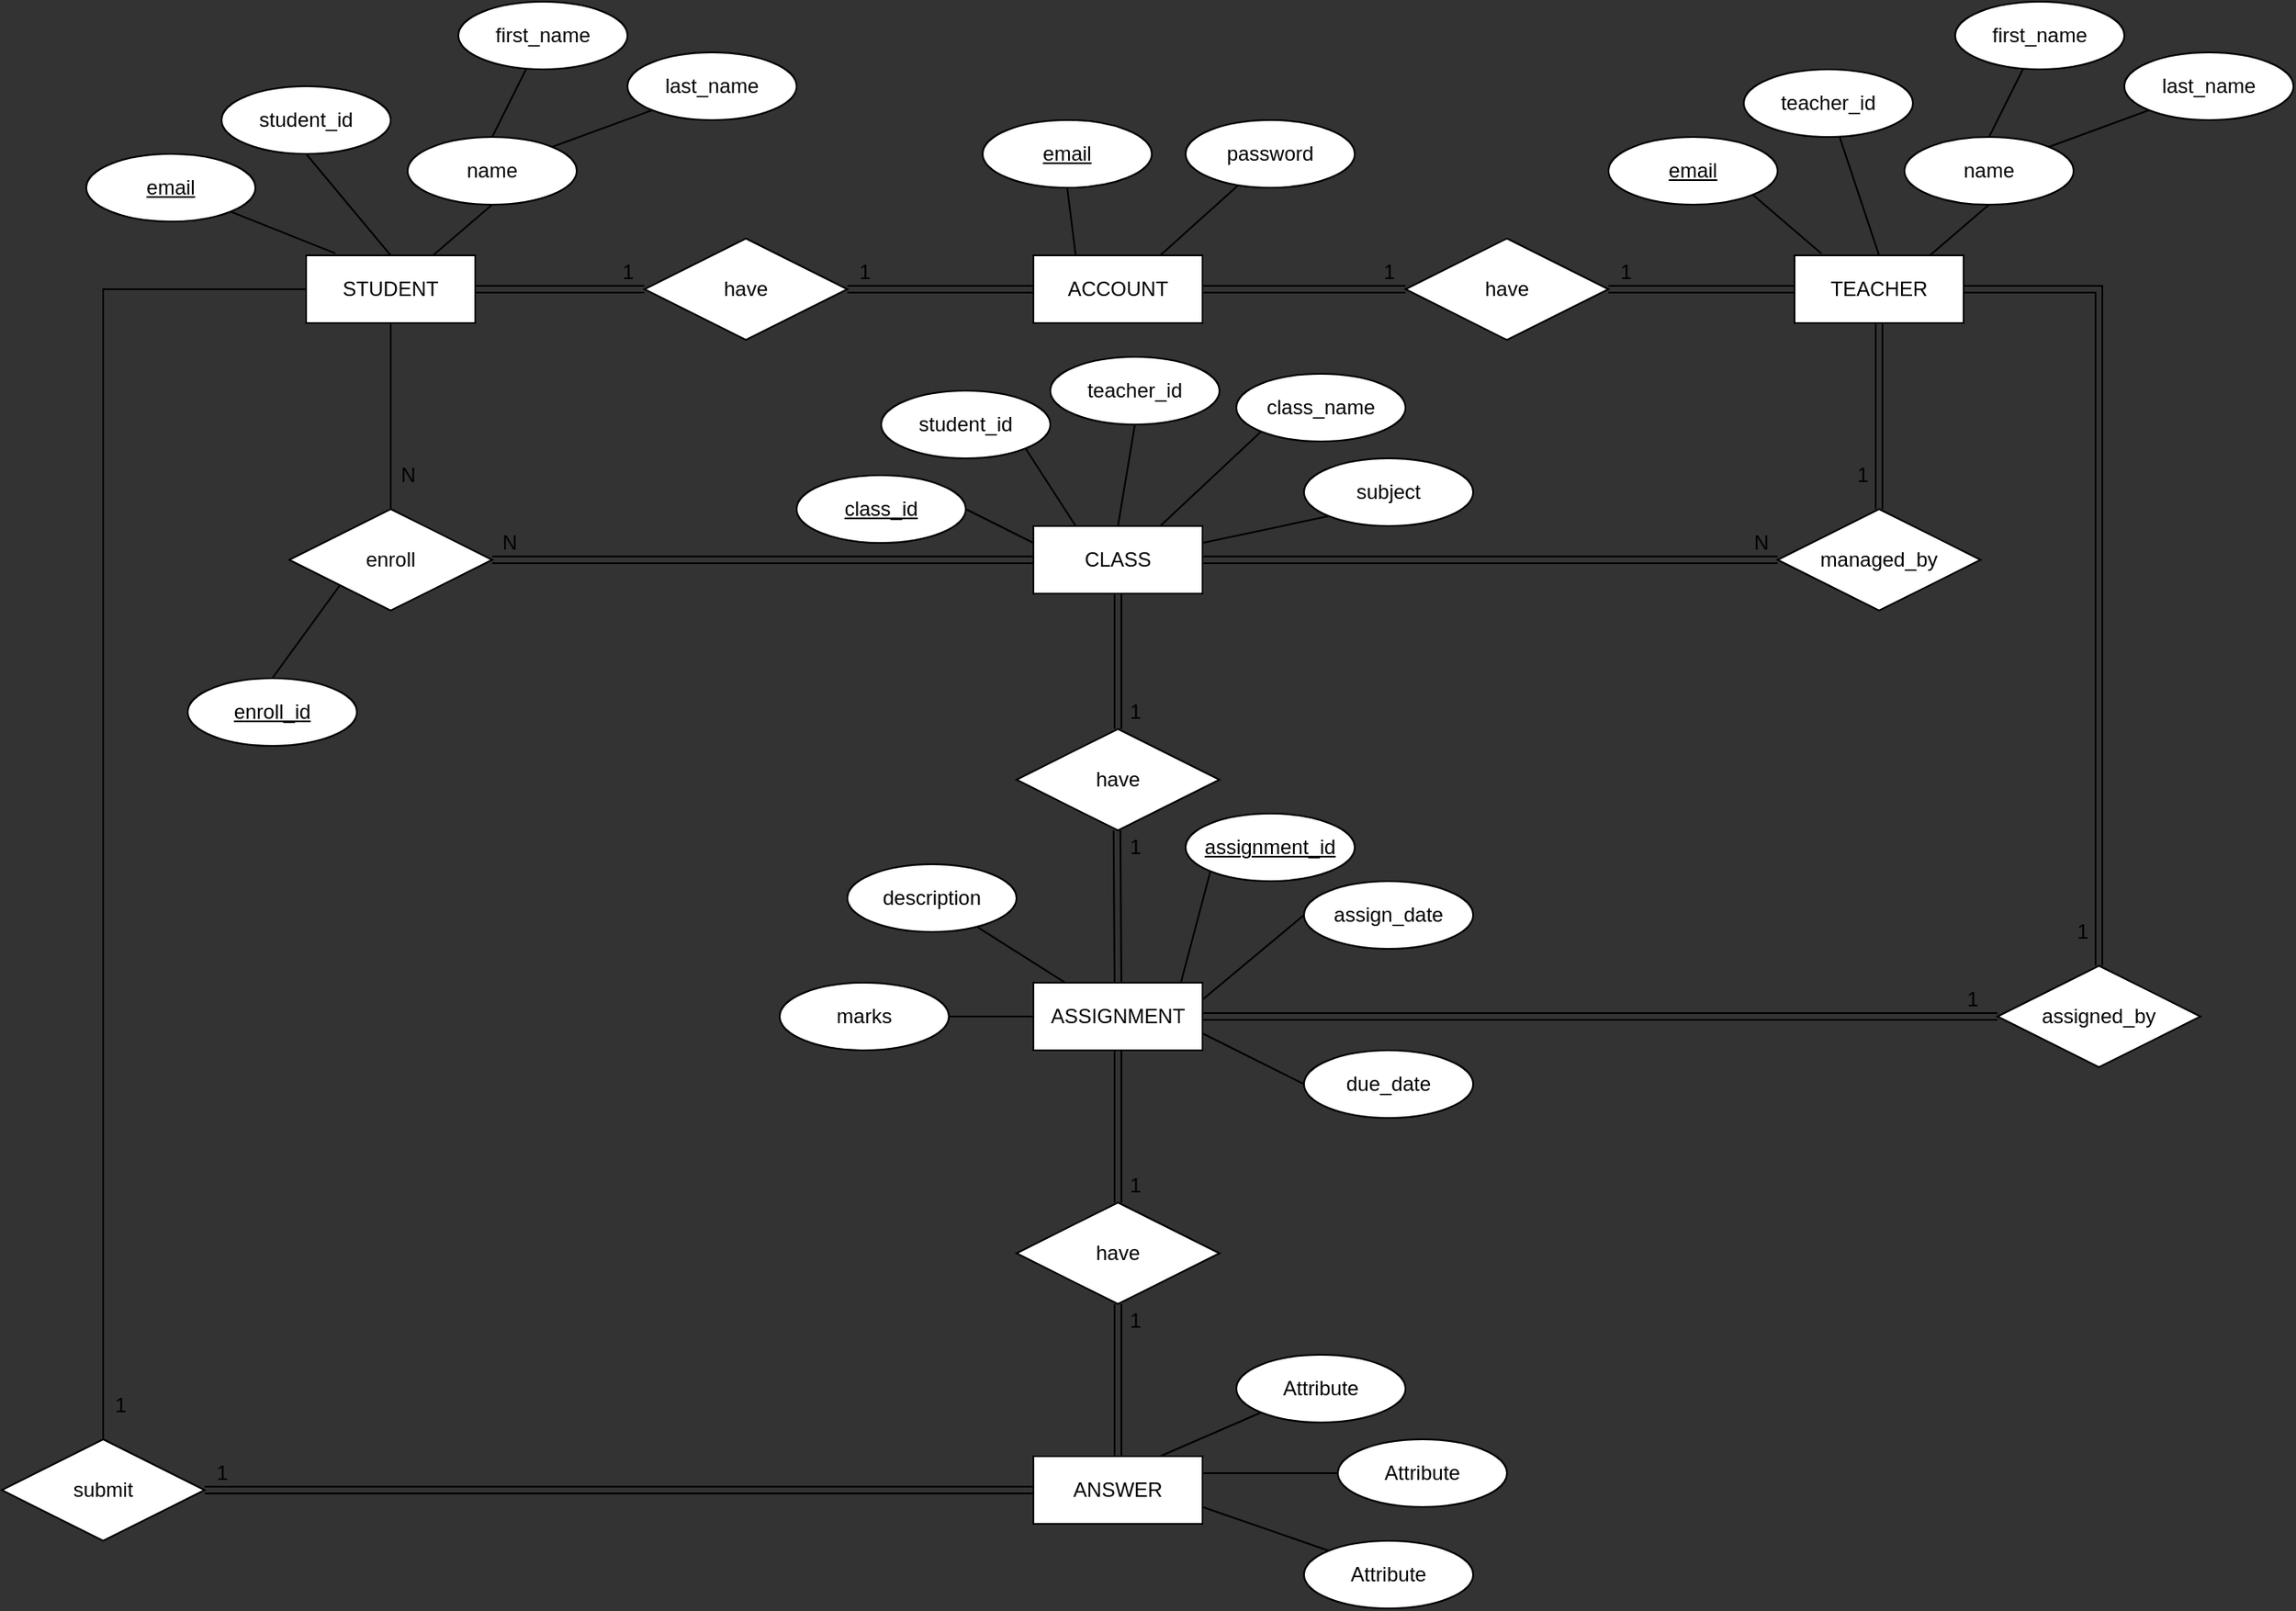 <mxfile version="14.4.8" type="github"><diagram id="HcMnewC-m2Wg9fvqHoWo" name="Page-1"><mxGraphModel dx="1867" dy="749" grid="1" gridSize="10" guides="1" tooltips="1" connect="1" arrows="1" fold="1" page="0" pageScale="1" pageWidth="2000" pageHeight="2000" background="#333333" math="0" shadow="0"><root><mxCell id="0"/><mxCell id="1" parent="0"/><mxCell id="KmebMolQnrzNSKVe_BqA-38" value="CLASS" style="whiteSpace=wrap;html=1;align=center;" parent="1" vertex="1"><mxGeometry x="420" y="320" width="100" height="40" as="geometry"/></mxCell><mxCell id="KmebMolQnrzNSKVe_BqA-39" value="TEACHER" style="whiteSpace=wrap;html=1;align=center;" parent="1" vertex="1"><mxGeometry x="870" y="160" width="100" height="40" as="geometry"/></mxCell><mxCell id="KmebMolQnrzNSKVe_BqA-40" value="STUDENT" style="whiteSpace=wrap;html=1;align=center;" parent="1" vertex="1"><mxGeometry x="-10" y="160" width="100" height="40" as="geometry"/></mxCell><mxCell id="kMjQGuNU_TS5V9ZgBK0x-2" value="ACCOUNT" style="whiteSpace=wrap;html=1;align=center;" parent="1" vertex="1"><mxGeometry x="420" y="160" width="100" height="40" as="geometry"/></mxCell><mxCell id="kMjQGuNU_TS5V9ZgBK0x-3" value="have" style="shape=rhombus;perimeter=rhombusPerimeter;whiteSpace=wrap;html=1;align=center;" parent="1" vertex="1"><mxGeometry x="190" y="150" width="120" height="60" as="geometry"/></mxCell><mxCell id="kMjQGuNU_TS5V9ZgBK0x-4" value="have" style="shape=rhombus;perimeter=rhombusPerimeter;whiteSpace=wrap;html=1;align=center;" parent="1" vertex="1"><mxGeometry x="640" y="150" width="120" height="60" as="geometry"/></mxCell><mxCell id="QLgglwV12iiaD7AexI7P-4" value="" style="endArrow=none;html=1;rounded=0;shape=link;" parent="1" edge="1"><mxGeometry relative="1" as="geometry"><mxPoint x="90" y="180" as="sourcePoint"/><mxPoint x="190" y="180" as="targetPoint"/></mxGeometry></mxCell><mxCell id="QLgglwV12iiaD7AexI7P-5" value="" style="endArrow=none;html=1;rounded=0;shape=link;" parent="1" edge="1"><mxGeometry relative="1" as="geometry"><mxPoint x="310" y="180" as="sourcePoint"/><mxPoint x="420" y="180" as="targetPoint"/></mxGeometry></mxCell><mxCell id="QLgglwV12iiaD7AexI7P-6" value="" style="endArrow=none;html=1;rounded=0;entryX=0;entryY=0.5;entryDx=0;entryDy=0;shape=link;" parent="1" target="kMjQGuNU_TS5V9ZgBK0x-4" edge="1"><mxGeometry relative="1" as="geometry"><mxPoint x="520" y="180" as="sourcePoint"/><mxPoint x="680" y="180" as="targetPoint"/></mxGeometry></mxCell><mxCell id="QLgglwV12iiaD7AexI7P-7" value="" style="endArrow=none;html=1;rounded=0;entryX=0;entryY=0.5;entryDx=0;entryDy=0;shape=link;" parent="1" target="KmebMolQnrzNSKVe_BqA-39" edge="1"><mxGeometry relative="1" as="geometry"><mxPoint x="760" y="180" as="sourcePoint"/><mxPoint x="880" y="179.5" as="targetPoint"/></mxGeometry></mxCell><mxCell id="QLgglwV12iiaD7AexI7P-8" value="enroll" style="shape=rhombus;perimeter=rhombusPerimeter;whiteSpace=wrap;html=1;align=center;" parent="1" vertex="1"><mxGeometry x="-20" y="310" width="120" height="60" as="geometry"/></mxCell><mxCell id="QLgglwV12iiaD7AexI7P-9" value="managed_by" style="shape=rhombus;perimeter=rhombusPerimeter;whiteSpace=wrap;html=1;align=center;" parent="1" vertex="1"><mxGeometry x="860" y="310" width="120" height="60" as="geometry"/></mxCell><mxCell id="QLgglwV12iiaD7AexI7P-10" value="" style="endArrow=none;html=1;rounded=0;entryX=0;entryY=0.5;entryDx=0;entryDy=0;shape=link;" parent="1" target="KmebMolQnrzNSKVe_BqA-38" edge="1"><mxGeometry relative="1" as="geometry"><mxPoint x="100" y="340" as="sourcePoint"/><mxPoint x="260" y="340" as="targetPoint"/></mxGeometry></mxCell><mxCell id="QLgglwV12iiaD7AexI7P-11" value="" style="endArrow=none;html=1;rounded=0;entryX=0.5;entryY=0;entryDx=0;entryDy=0;" parent="1" source="KmebMolQnrzNSKVe_BqA-40" target="QLgglwV12iiaD7AexI7P-8" edge="1"><mxGeometry relative="1" as="geometry"><mxPoint x="40" y="200" as="sourcePoint"/><mxPoint x="40" y="360" as="targetPoint"/></mxGeometry></mxCell><mxCell id="QLgglwV12iiaD7AexI7P-12" value="" style="endArrow=none;html=1;rounded=0;entryX=0;entryY=0.5;entryDx=0;entryDy=0;exitX=1;exitY=0.5;exitDx=0;exitDy=0;shape=link;" parent="1" source="KmebMolQnrzNSKVe_BqA-38" target="QLgglwV12iiaD7AexI7P-9" edge="1"><mxGeometry relative="1" as="geometry"><mxPoint x="520" y="340" as="sourcePoint"/><mxPoint x="680" y="340" as="targetPoint"/></mxGeometry></mxCell><mxCell id="QLgglwV12iiaD7AexI7P-13" value="" style="endArrow=none;html=1;rounded=0;entryX=0.5;entryY=0;entryDx=0;entryDy=0;shape=link;" parent="1" source="KmebMolQnrzNSKVe_BqA-39" target="QLgglwV12iiaD7AexI7P-9" edge="1"><mxGeometry relative="1" as="geometry"><mxPoint x="920" y="200" as="sourcePoint"/><mxPoint x="920" y="360" as="targetPoint"/></mxGeometry></mxCell><mxCell id="QLgglwV12iiaD7AexI7P-14" value="have" style="shape=rhombus;perimeter=rhombusPerimeter;whiteSpace=wrap;html=1;align=center;" parent="1" vertex="1"><mxGeometry x="410" y="440" width="120" height="60" as="geometry"/></mxCell><mxCell id="QLgglwV12iiaD7AexI7P-16" value="" style="endArrow=none;html=1;rounded=0;exitX=0.5;exitY=1;exitDx=0;exitDy=0;entryX=0.5;entryY=0;entryDx=0;entryDy=0;shape=link;" parent="1" source="KmebMolQnrzNSKVe_BqA-38" target="QLgglwV12iiaD7AexI7P-14" edge="1"><mxGeometry relative="1" as="geometry"><mxPoint x="490" y="390" as="sourcePoint"/><mxPoint x="650" y="390" as="targetPoint"/></mxGeometry></mxCell><mxCell id="QLgglwV12iiaD7AexI7P-17" value="have" style="shape=rhombus;perimeter=rhombusPerimeter;whiteSpace=wrap;html=1;align=center;" parent="1" vertex="1"><mxGeometry x="410" y="720" width="120" height="60" as="geometry"/></mxCell><mxCell id="QLgglwV12iiaD7AexI7P-18" value="ASSIGNMENT" style="whiteSpace=wrap;html=1;align=center;" parent="1" vertex="1"><mxGeometry x="420" y="590" width="100" height="40" as="geometry"/></mxCell><mxCell id="QLgglwV12iiaD7AexI7P-19" value="" style="endArrow=none;html=1;rounded=0;exitX=0.5;exitY=1;exitDx=0;exitDy=0;entryX=0.5;entryY=0;entryDx=0;entryDy=0;shape=link;" parent="1" target="QLgglwV12iiaD7AexI7P-18" edge="1"><mxGeometry relative="1" as="geometry"><mxPoint x="469.41" y="500" as="sourcePoint"/><mxPoint x="469.41" y="580" as="targetPoint"/></mxGeometry></mxCell><mxCell id="QLgglwV12iiaD7AexI7P-20" value="ANSWER" style="whiteSpace=wrap;html=1;align=center;" parent="1" vertex="1"><mxGeometry x="420" y="870" width="100" height="40" as="geometry"/></mxCell><mxCell id="QLgglwV12iiaD7AexI7P-21" value="" style="endArrow=none;html=1;rounded=0;exitX=0.5;exitY=1;exitDx=0;exitDy=0;entryX=0.5;entryY=0;entryDx=0;entryDy=0;shape=link;" parent="1" source="QLgglwV12iiaD7AexI7P-18" target="QLgglwV12iiaD7AexI7P-17" edge="1"><mxGeometry relative="1" as="geometry"><mxPoint x="460" y="660" as="sourcePoint"/><mxPoint x="620" y="660" as="targetPoint"/></mxGeometry></mxCell><mxCell id="QLgglwV12iiaD7AexI7P-23" value="" style="endArrow=none;html=1;rounded=0;exitX=0.5;exitY=1;exitDx=0;exitDy=0;entryX=0.5;entryY=0;entryDx=0;entryDy=0;shape=link;" parent="1" source="QLgglwV12iiaD7AexI7P-17" target="QLgglwV12iiaD7AexI7P-20" edge="1"><mxGeometry relative="1" as="geometry"><mxPoint x="540" y="810" as="sourcePoint"/><mxPoint x="700" y="810" as="targetPoint"/></mxGeometry></mxCell><mxCell id="QLgglwV12iiaD7AexI7P-24" value="assigned_by" style="shape=rhombus;perimeter=rhombusPerimeter;whiteSpace=wrap;html=1;align=center;" parent="1" vertex="1"><mxGeometry x="990" y="580" width="120" height="60" as="geometry"/></mxCell><mxCell id="QLgglwV12iiaD7AexI7P-25" value="submit" style="shape=rhombus;perimeter=rhombusPerimeter;whiteSpace=wrap;html=1;align=center;" parent="1" vertex="1"><mxGeometry x="-190" y="860" width="120" height="60" as="geometry"/></mxCell><mxCell id="QLgglwV12iiaD7AexI7P-26" value="" style="endArrow=none;html=1;rounded=0;exitX=1;exitY=0.5;exitDx=0;exitDy=0;entryX=0;entryY=0.5;entryDx=0;entryDy=0;shape=link;" parent="1" source="QLgglwV12iiaD7AexI7P-25" target="QLgglwV12iiaD7AexI7P-20" edge="1"><mxGeometry relative="1" as="geometry"><mxPoint x="10" y="880" as="sourcePoint"/><mxPoint x="170" y="880" as="targetPoint"/></mxGeometry></mxCell><mxCell id="QLgglwV12iiaD7AexI7P-27" value="" style="endArrow=none;html=1;rounded=0;exitX=0.5;exitY=0;exitDx=0;exitDy=0;entryX=0;entryY=0.5;entryDx=0;entryDy=0;" parent="1" source="QLgglwV12iiaD7AexI7P-25" target="KmebMolQnrzNSKVe_BqA-40" edge="1"><mxGeometry relative="1" as="geometry"><mxPoint x="-150" y="720" as="sourcePoint"/><mxPoint x="10" y="720" as="targetPoint"/><Array as="points"><mxPoint x="-130" y="180"/></Array></mxGeometry></mxCell><mxCell id="QLgglwV12iiaD7AexI7P-28" value="" style="endArrow=none;html=1;rounded=0;exitX=0.5;exitY=0;exitDx=0;exitDy=0;entryX=1;entryY=0.5;entryDx=0;entryDy=0;shape=link;" parent="1" source="QLgglwV12iiaD7AexI7P-24" target="KmebMolQnrzNSKVe_BqA-39" edge="1"><mxGeometry relative="1" as="geometry"><mxPoint x="1070" y="690" as="sourcePoint"/><mxPoint x="1230" y="690" as="targetPoint"/><Array as="points"><mxPoint x="1050" y="180"/></Array></mxGeometry></mxCell><mxCell id="QLgglwV12iiaD7AexI7P-29" value="" style="endArrow=none;html=1;rounded=0;exitX=1;exitY=0.5;exitDx=0;exitDy=0;entryX=0;entryY=0.5;entryDx=0;entryDy=0;shape=link;" parent="1" source="QLgglwV12iiaD7AexI7P-18" target="QLgglwV12iiaD7AexI7P-24" edge="1"><mxGeometry relative="1" as="geometry"><mxPoint x="610" y="890" as="sourcePoint"/><mxPoint x="770" y="890" as="targetPoint"/></mxGeometry></mxCell><mxCell id="QLgglwV12iiaD7AexI7P-31" value="email" style="ellipse;whiteSpace=wrap;html=1;align=center;fontStyle=4;" parent="1" vertex="1"><mxGeometry x="390" y="80" width="100" height="40" as="geometry"/></mxCell><mxCell id="QLgglwV12iiaD7AexI7P-32" value="password" style="ellipse;whiteSpace=wrap;html=1;align=center;" parent="1" vertex="1"><mxGeometry x="510" y="80" width="100" height="40" as="geometry"/></mxCell><mxCell id="QLgglwV12iiaD7AexI7P-33" value="" style="endArrow=none;html=1;rounded=0;entryX=0.5;entryY=1;entryDx=0;entryDy=0;exitX=0.25;exitY=0;exitDx=0;exitDy=0;" parent="1" source="kMjQGuNU_TS5V9ZgBK0x-2" target="QLgglwV12iiaD7AexI7P-31" edge="1"><mxGeometry relative="1" as="geometry"><mxPoint x="330" y="150" as="sourcePoint"/><mxPoint x="490" y="150" as="targetPoint"/></mxGeometry></mxCell><mxCell id="QLgglwV12iiaD7AexI7P-34" value="" style="endArrow=none;html=1;rounded=0;entryX=0.307;entryY=0.971;entryDx=0;entryDy=0;exitX=0.75;exitY=0;exitDx=0;exitDy=0;entryPerimeter=0;" parent="1" source="kMjQGuNU_TS5V9ZgBK0x-2" target="QLgglwV12iiaD7AexI7P-32" edge="1"><mxGeometry relative="1" as="geometry"><mxPoint x="535" y="170" as="sourcePoint"/><mxPoint x="530" y="130" as="targetPoint"/></mxGeometry></mxCell><mxCell id="QLgglwV12iiaD7AexI7P-35" value="email" style="ellipse;whiteSpace=wrap;html=1;align=center;fontStyle=4;" parent="1" vertex="1"><mxGeometry x="-140" y="100" width="100" height="40" as="geometry"/></mxCell><mxCell id="QLgglwV12iiaD7AexI7P-36" value="student_id" style="ellipse;whiteSpace=wrap;html=1;align=center;" parent="1" vertex="1"><mxGeometry x="-60" y="60" width="100" height="40" as="geometry"/></mxCell><mxCell id="QLgglwV12iiaD7AexI7P-37" value="name" style="ellipse;whiteSpace=wrap;html=1;align=center;" parent="1" vertex="1"><mxGeometry x="50" y="90" width="100" height="40" as="geometry"/></mxCell><mxCell id="QLgglwV12iiaD7AexI7P-38" value="" style="endArrow=none;html=1;rounded=0;exitX=1;exitY=1;exitDx=0;exitDy=0;entryX=0.173;entryY=-0.029;entryDx=0;entryDy=0;entryPerimeter=0;" parent="1" source="QLgglwV12iiaD7AexI7P-35" target="KmebMolQnrzNSKVe_BqA-40" edge="1"><mxGeometry relative="1" as="geometry"><mxPoint x="-30" y="140" as="sourcePoint"/><mxPoint x="130" y="140" as="targetPoint"/></mxGeometry></mxCell><mxCell id="QLgglwV12iiaD7AexI7P-39" value="" style="endArrow=none;html=1;rounded=0;exitX=0.5;exitY=1;exitDx=0;exitDy=0;entryX=0.5;entryY=0;entryDx=0;entryDy=0;" parent="1" source="QLgglwV12iiaD7AexI7P-36" target="KmebMolQnrzNSKVe_BqA-40" edge="1"><mxGeometry relative="1" as="geometry"><mxPoint x="10" y="130" as="sourcePoint"/><mxPoint x="170" y="130" as="targetPoint"/></mxGeometry></mxCell><mxCell id="QLgglwV12iiaD7AexI7P-40" value="" style="endArrow=none;html=1;rounded=0;exitX=0.5;exitY=1;exitDx=0;exitDy=0;entryX=0.75;entryY=0;entryDx=0;entryDy=0;" parent="1" source="QLgglwV12iiaD7AexI7P-37" target="KmebMolQnrzNSKVe_BqA-40" edge="1"><mxGeometry relative="1" as="geometry"><mxPoint x="110" y="140" as="sourcePoint"/><mxPoint x="270" y="140" as="targetPoint"/></mxGeometry></mxCell><mxCell id="QLgglwV12iiaD7AexI7P-41" value="first_name" style="ellipse;whiteSpace=wrap;html=1;align=center;" parent="1" vertex="1"><mxGeometry x="80" y="10" width="100" height="40" as="geometry"/></mxCell><mxCell id="QLgglwV12iiaD7AexI7P-42" value="last_name" style="ellipse;whiteSpace=wrap;html=1;align=center;" parent="1" vertex="1"><mxGeometry x="180" y="40" width="100" height="40" as="geometry"/></mxCell><mxCell id="QLgglwV12iiaD7AexI7P-44" value="" style="endArrow=none;html=1;rounded=0;entryX=0.5;entryY=0;entryDx=0;entryDy=0;" parent="1" source="QLgglwV12iiaD7AexI7P-41" target="QLgglwV12iiaD7AexI7P-37" edge="1"><mxGeometry relative="1" as="geometry"><mxPoint x="150" y="110" as="sourcePoint"/><mxPoint x="310" y="110" as="targetPoint"/></mxGeometry></mxCell><mxCell id="QLgglwV12iiaD7AexI7P-45" value="" style="endArrow=none;html=1;rounded=0;exitX=0;exitY=1;exitDx=0;exitDy=0;entryX=1;entryY=0;entryDx=0;entryDy=0;" parent="1" source="QLgglwV12iiaD7AexI7P-42" target="QLgglwV12iiaD7AexI7P-37" edge="1"><mxGeometry relative="1" as="geometry"><mxPoint x="180" y="110" as="sourcePoint"/><mxPoint x="340" y="110" as="targetPoint"/></mxGeometry></mxCell><mxCell id="QLgglwV12iiaD7AexI7P-46" value="name" style="ellipse;whiteSpace=wrap;html=1;align=center;" parent="1" vertex="1"><mxGeometry x="935" y="90" width="100" height="40" as="geometry"/></mxCell><mxCell id="QLgglwV12iiaD7AexI7P-47" value="" style="endArrow=none;html=1;rounded=0;exitX=0.5;exitY=1;exitDx=0;exitDy=0;entryX=0.75;entryY=0;entryDx=0;entryDy=0;" parent="1" source="QLgglwV12iiaD7AexI7P-46" edge="1"><mxGeometry relative="1" as="geometry"><mxPoint x="995" y="140" as="sourcePoint"/><mxPoint x="950" y="160" as="targetPoint"/></mxGeometry></mxCell><mxCell id="QLgglwV12iiaD7AexI7P-48" value="first_name" style="ellipse;whiteSpace=wrap;html=1;align=center;" parent="1" vertex="1"><mxGeometry x="965" y="10" width="100" height="40" as="geometry"/></mxCell><mxCell id="QLgglwV12iiaD7AexI7P-49" value="last_name" style="ellipse;whiteSpace=wrap;html=1;align=center;" parent="1" vertex="1"><mxGeometry x="1065" y="40" width="100" height="40" as="geometry"/></mxCell><mxCell id="QLgglwV12iiaD7AexI7P-50" value="" style="endArrow=none;html=1;rounded=0;entryX=0.5;entryY=0;entryDx=0;entryDy=0;" parent="1" source="QLgglwV12iiaD7AexI7P-48" target="QLgglwV12iiaD7AexI7P-46" edge="1"><mxGeometry relative="1" as="geometry"><mxPoint x="1035" y="110" as="sourcePoint"/><mxPoint x="1195" y="110" as="targetPoint"/></mxGeometry></mxCell><mxCell id="QLgglwV12iiaD7AexI7P-51" value="" style="endArrow=none;html=1;rounded=0;exitX=0;exitY=1;exitDx=0;exitDy=0;entryX=1;entryY=0;entryDx=0;entryDy=0;" parent="1" source="QLgglwV12iiaD7AexI7P-49" target="QLgglwV12iiaD7AexI7P-46" edge="1"><mxGeometry relative="1" as="geometry"><mxPoint x="1065" y="110" as="sourcePoint"/><mxPoint x="1225" y="110" as="targetPoint"/></mxGeometry></mxCell><mxCell id="QLgglwV12iiaD7AexI7P-52" value="teacher_id" style="ellipse;whiteSpace=wrap;html=1;align=center;" parent="1" vertex="1"><mxGeometry x="840" y="50" width="100" height="40" as="geometry"/></mxCell><mxCell id="QLgglwV12iiaD7AexI7P-53" value="" style="endArrow=none;html=1;rounded=0;exitX=0.5;exitY=0;exitDx=0;exitDy=0;" parent="1" source="KmebMolQnrzNSKVe_BqA-39" target="QLgglwV12iiaD7AexI7P-52" edge="1"><mxGeometry relative="1" as="geometry"><mxPoint x="750" y="140" as="sourcePoint"/><mxPoint x="910" y="140" as="targetPoint"/></mxGeometry></mxCell><mxCell id="QLgglwV12iiaD7AexI7P-54" value="email" style="ellipse;whiteSpace=wrap;html=1;align=center;fontStyle=4;" parent="1" vertex="1"><mxGeometry x="760" y="90" width="100" height="40" as="geometry"/></mxCell><mxCell id="QLgglwV12iiaD7AexI7P-55" value="" style="endArrow=none;html=1;rounded=0;exitX=1;exitY=1;exitDx=0;exitDy=0;" parent="1" source="QLgglwV12iiaD7AexI7P-54" edge="1"><mxGeometry relative="1" as="geometry"><mxPoint x="710" y="140" as="sourcePoint"/><mxPoint x="886" y="159" as="targetPoint"/></mxGeometry></mxCell><mxCell id="QLgglwV12iiaD7AexI7P-57" value="assignment_id" style="ellipse;whiteSpace=wrap;html=1;align=center;fontStyle=4;" parent="1" vertex="1"><mxGeometry x="510" y="490" width="100" height="40" as="geometry"/></mxCell><mxCell id="QLgglwV12iiaD7AexI7P-58" value="assign_date" style="ellipse;whiteSpace=wrap;html=1;align=center;" parent="1" vertex="1"><mxGeometry x="580" y="530" width="100" height="40" as="geometry"/></mxCell><mxCell id="QLgglwV12iiaD7AexI7P-59" value="due_date" style="ellipse;whiteSpace=wrap;html=1;align=center;" parent="1" vertex="1"><mxGeometry x="580" y="630" width="100" height="40" as="geometry"/></mxCell><mxCell id="QLgglwV12iiaD7AexI7P-60" value="description" style="ellipse;whiteSpace=wrap;html=1;align=center;" parent="1" vertex="1"><mxGeometry x="310" y="520" width="100" height="40" as="geometry"/></mxCell><mxCell id="QLgglwV12iiaD7AexI7P-61" value="marks" style="ellipse;whiteSpace=wrap;html=1;align=center;" parent="1" vertex="1"><mxGeometry x="270" y="590" width="100" height="40" as="geometry"/></mxCell><mxCell id="QLgglwV12iiaD7AexI7P-67" value="" style="endArrow=none;html=1;rounded=0;entryX=0;entryY=0.5;entryDx=0;entryDy=0;exitX=1;exitY=0.75;exitDx=0;exitDy=0;" parent="1" source="QLgglwV12iiaD7AexI7P-18" target="QLgglwV12iiaD7AexI7P-59" edge="1"><mxGeometry relative="1" as="geometry"><mxPoint x="220" y="480" as="sourcePoint"/><mxPoint x="380" y="480" as="targetPoint"/></mxGeometry></mxCell><mxCell id="QLgglwV12iiaD7AexI7P-68" value="" style="endArrow=none;html=1;rounded=0;entryX=0;entryY=0.5;entryDx=0;entryDy=0;exitX=1;exitY=0.25;exitDx=0;exitDy=0;" parent="1" source="QLgglwV12iiaD7AexI7P-18" target="QLgglwV12iiaD7AexI7P-58" edge="1"><mxGeometry relative="1" as="geometry"><mxPoint x="240" y="500" as="sourcePoint"/><mxPoint x="400" y="500" as="targetPoint"/></mxGeometry></mxCell><mxCell id="QLgglwV12iiaD7AexI7P-69" value="" style="endArrow=none;html=1;rounded=0;entryX=0;entryY=1;entryDx=0;entryDy=0;exitX=0.872;exitY=0.001;exitDx=0;exitDy=0;exitPerimeter=0;" parent="1" source="QLgglwV12iiaD7AexI7P-18" target="QLgglwV12iiaD7AexI7P-57" edge="1"><mxGeometry relative="1" as="geometry"><mxPoint x="230" y="490" as="sourcePoint"/><mxPoint x="390" y="490" as="targetPoint"/></mxGeometry></mxCell><mxCell id="QLgglwV12iiaD7AexI7P-70" value="" style="endArrow=none;html=1;rounded=0;entryX=0;entryY=0.5;entryDx=0;entryDy=0;exitX=1;exitY=0.5;exitDx=0;exitDy=0;" parent="1" source="QLgglwV12iiaD7AexI7P-61" target="QLgglwV12iiaD7AexI7P-18" edge="1"><mxGeometry relative="1" as="geometry"><mxPoint x="240" y="500" as="sourcePoint"/><mxPoint x="400" y="500" as="targetPoint"/></mxGeometry></mxCell><mxCell id="QLgglwV12iiaD7AexI7P-71" value="" style="endArrow=none;html=1;rounded=0;entryX=0.189;entryY=0.001;entryDx=0;entryDy=0;entryPerimeter=0;" parent="1" source="QLgglwV12iiaD7AexI7P-60" target="QLgglwV12iiaD7AexI7P-18" edge="1"><mxGeometry relative="1" as="geometry"><mxPoint x="250" y="510" as="sourcePoint"/><mxPoint x="410" y="510" as="targetPoint"/></mxGeometry></mxCell><mxCell id="QLgglwV12iiaD7AexI7P-73" value="Attribute" style="ellipse;whiteSpace=wrap;html=1;align=center;" parent="1" vertex="1"><mxGeometry x="540" y="810" width="100" height="40" as="geometry"/></mxCell><mxCell id="QLgglwV12iiaD7AexI7P-74" value="Attribute" style="ellipse;whiteSpace=wrap;html=1;align=center;" parent="1" vertex="1"><mxGeometry x="600" y="860" width="100" height="40" as="geometry"/></mxCell><mxCell id="QLgglwV12iiaD7AexI7P-75" value="Attribute" style="ellipse;whiteSpace=wrap;html=1;align=center;" parent="1" vertex="1"><mxGeometry x="580" y="920" width="100" height="40" as="geometry"/></mxCell><mxCell id="QLgglwV12iiaD7AexI7P-76" value="" style="endArrow=none;html=1;rounded=0;entryX=0;entryY=1;entryDx=0;entryDy=0;exitX=0.75;exitY=0;exitDx=0;exitDy=0;" parent="1" source="QLgglwV12iiaD7AexI7P-20" target="QLgglwV12iiaD7AexI7P-73" edge="1"><mxGeometry relative="1" as="geometry"><mxPoint x="250" y="960" as="sourcePoint"/><mxPoint x="410" y="960" as="targetPoint"/></mxGeometry></mxCell><mxCell id="QLgglwV12iiaD7AexI7P-77" value="" style="endArrow=none;html=1;rounded=0;entryX=0;entryY=0.5;entryDx=0;entryDy=0;exitX=1;exitY=0.25;exitDx=0;exitDy=0;" parent="1" source="QLgglwV12iiaD7AexI7P-20" target="QLgglwV12iiaD7AexI7P-74" edge="1"><mxGeometry relative="1" as="geometry"><mxPoint x="280" y="939.58" as="sourcePoint"/><mxPoint x="440" y="939.58" as="targetPoint"/></mxGeometry></mxCell><mxCell id="QLgglwV12iiaD7AexI7P-78" value="" style="endArrow=none;html=1;rounded=0;entryX=0;entryY=0;entryDx=0;entryDy=0;exitX=1;exitY=0.75;exitDx=0;exitDy=0;" parent="1" source="QLgglwV12iiaD7AexI7P-20" target="QLgglwV12iiaD7AexI7P-75" edge="1"><mxGeometry relative="1" as="geometry"><mxPoint x="260" y="970" as="sourcePoint"/><mxPoint x="420" y="970" as="targetPoint"/></mxGeometry></mxCell><mxCell id="QLgglwV12iiaD7AexI7P-79" value="class_name" style="ellipse;whiteSpace=wrap;html=1;align=center;" parent="1" vertex="1"><mxGeometry x="540" y="230" width="100" height="40" as="geometry"/></mxCell><mxCell id="QLgglwV12iiaD7AexI7P-80" value="teacher_id" style="ellipse;whiteSpace=wrap;html=1;align=center;" parent="1" vertex="1"><mxGeometry x="430" y="220" width="100" height="40" as="geometry"/></mxCell><mxCell id="QLgglwV12iiaD7AexI7P-81" value="student_id" style="ellipse;whiteSpace=wrap;html=1;align=center;" parent="1" vertex="1"><mxGeometry x="330" y="240" width="100" height="40" as="geometry"/></mxCell><mxCell id="QLgglwV12iiaD7AexI7P-82" value="subject" style="ellipse;whiteSpace=wrap;html=1;align=center;" parent="1" vertex="1"><mxGeometry x="580" y="280" width="100" height="40" as="geometry"/></mxCell><mxCell id="QLgglwV12iiaD7AexI7P-84" value="class_id" style="ellipse;whiteSpace=wrap;html=1;align=center;fontStyle=4;" parent="1" vertex="1"><mxGeometry x="280" y="290" width="100" height="40" as="geometry"/></mxCell><mxCell id="QLgglwV12iiaD7AexI7P-85" value="" style="endArrow=none;html=1;rounded=0;entryX=1;entryY=0.5;entryDx=0;entryDy=0;exitX=0;exitY=0.25;exitDx=0;exitDy=0;" parent="1" source="KmebMolQnrzNSKVe_BqA-38" target="QLgglwV12iiaD7AexI7P-84" edge="1"><mxGeometry relative="1" as="geometry"><mxPoint x="260" y="400" as="sourcePoint"/><mxPoint x="420" y="400" as="targetPoint"/></mxGeometry></mxCell><mxCell id="QLgglwV12iiaD7AexI7P-86" value="" style="endArrow=none;html=1;rounded=0;entryX=1;entryY=1;entryDx=0;entryDy=0;exitX=0.25;exitY=0;exitDx=0;exitDy=0;" parent="1" source="KmebMolQnrzNSKVe_BqA-38" target="QLgglwV12iiaD7AexI7P-81" edge="1"><mxGeometry relative="1" as="geometry"><mxPoint x="250" y="380" as="sourcePoint"/><mxPoint x="410" y="380" as="targetPoint"/></mxGeometry></mxCell><mxCell id="QLgglwV12iiaD7AexI7P-87" value="" style="endArrow=none;html=1;rounded=0;entryX=0.5;entryY=1;entryDx=0;entryDy=0;exitX=0.5;exitY=0;exitDx=0;exitDy=0;" parent="1" source="KmebMolQnrzNSKVe_BqA-38" target="QLgglwV12iiaD7AexI7P-80" edge="1"><mxGeometry relative="1" as="geometry"><mxPoint x="270" y="410" as="sourcePoint"/><mxPoint x="430" y="410" as="targetPoint"/></mxGeometry></mxCell><mxCell id="QLgglwV12iiaD7AexI7P-88" value="" style="endArrow=none;html=1;rounded=0;entryX=0;entryY=1;entryDx=0;entryDy=0;exitX=0.75;exitY=0;exitDx=0;exitDy=0;" parent="1" source="KmebMolQnrzNSKVe_BqA-38" target="QLgglwV12iiaD7AexI7P-79" edge="1"><mxGeometry relative="1" as="geometry"><mxPoint x="280" y="420" as="sourcePoint"/><mxPoint x="440" y="420" as="targetPoint"/></mxGeometry></mxCell><mxCell id="QLgglwV12iiaD7AexI7P-89" value="" style="endArrow=none;html=1;rounded=0;entryX=0;entryY=1;entryDx=0;entryDy=0;exitX=1;exitY=0.25;exitDx=0;exitDy=0;" parent="1" source="KmebMolQnrzNSKVe_BqA-38" target="QLgglwV12iiaD7AexI7P-82" edge="1"><mxGeometry relative="1" as="geometry"><mxPoint x="290" y="430" as="sourcePoint"/><mxPoint x="450" y="430" as="targetPoint"/></mxGeometry></mxCell><mxCell id="QLgglwV12iiaD7AexI7P-90" value="1" style="text;html=1;align=center;verticalAlign=middle;resizable=0;points=[];autosize=1;" parent="1" vertex="1"><mxGeometry x="310" y="160" width="20" height="20" as="geometry"/></mxCell><mxCell id="QLgglwV12iiaD7AexI7P-91" value="1" style="text;html=1;align=center;verticalAlign=middle;resizable=0;points=[];autosize=1;" parent="1" vertex="1"><mxGeometry x="470" y="420" width="20" height="20" as="geometry"/></mxCell><mxCell id="QLgglwV12iiaD7AexI7P-92" value="1" style="text;html=1;align=center;verticalAlign=middle;resizable=0;points=[];autosize=1;" parent="1" vertex="1"><mxGeometry x="900" y="280" width="20" height="20" as="geometry"/></mxCell><mxCell id="QLgglwV12iiaD7AexI7P-93" value="1" style="text;html=1;align=center;verticalAlign=middle;resizable=0;points=[];autosize=1;" parent="1" vertex="1"><mxGeometry x="470" y="500" width="20" height="20" as="geometry"/></mxCell><mxCell id="QLgglwV12iiaD7AexI7P-94" value="1" style="text;html=1;align=center;verticalAlign=middle;resizable=0;points=[];autosize=1;" parent="1" vertex="1"><mxGeometry x="760" y="160" width="20" height="20" as="geometry"/></mxCell><mxCell id="QLgglwV12iiaD7AexI7P-95" value="1" style="text;html=1;align=center;verticalAlign=middle;resizable=0;points=[];autosize=1;" parent="1" vertex="1"><mxGeometry x="170" y="160" width="20" height="20" as="geometry"/></mxCell><mxCell id="QLgglwV12iiaD7AexI7P-96" value="1" style="text;html=1;align=center;verticalAlign=middle;resizable=0;points=[];autosize=1;" parent="1" vertex="1"><mxGeometry x="620" y="160" width="20" height="20" as="geometry"/></mxCell><mxCell id="QLgglwV12iiaD7AexI7P-97" value="N" style="text;html=1;align=center;verticalAlign=middle;resizable=0;points=[];autosize=1;" parent="1" vertex="1"><mxGeometry x="840" y="320" width="20" height="20" as="geometry"/></mxCell><mxCell id="QLgglwV12iiaD7AexI7P-98" value="N" style="text;html=1;align=center;verticalAlign=middle;resizable=0;points=[];autosize=1;" parent="1" vertex="1"><mxGeometry x="100" y="320" width="20" height="20" as="geometry"/></mxCell><mxCell id="QLgglwV12iiaD7AexI7P-99" value="N" style="text;html=1;align=center;verticalAlign=middle;resizable=0;points=[];autosize=1;" parent="1" vertex="1"><mxGeometry x="40" y="280" width="20" height="20" as="geometry"/></mxCell><mxCell id="QLgglwV12iiaD7AexI7P-102" value="1" style="text;html=1;align=center;verticalAlign=middle;resizable=0;points=[];autosize=1;" parent="1" vertex="1"><mxGeometry x="470" y="780" width="20" height="20" as="geometry"/></mxCell><mxCell id="QLgglwV12iiaD7AexI7P-103" value="1" style="text;html=1;align=center;verticalAlign=middle;resizable=0;points=[];autosize=1;" parent="1" vertex="1"><mxGeometry x="470" y="700" width="20" height="20" as="geometry"/></mxCell><mxCell id="QLgglwV12iiaD7AexI7P-104" value="1" style="text;html=1;align=center;verticalAlign=middle;resizable=0;points=[];autosize=1;" parent="1" vertex="1"><mxGeometry x="-130" y="830" width="20" height="20" as="geometry"/></mxCell><mxCell id="QLgglwV12iiaD7AexI7P-106" value="1" style="text;html=1;align=center;verticalAlign=middle;resizable=0;points=[];autosize=1;" parent="1" vertex="1"><mxGeometry x="-70" y="870" width="20" height="20" as="geometry"/></mxCell><mxCell id="QLgglwV12iiaD7AexI7P-107" value="1" style="text;html=1;align=center;verticalAlign=middle;resizable=0;points=[];autosize=1;" parent="1" vertex="1"><mxGeometry x="1030" y="550" width="20" height="20" as="geometry"/></mxCell><mxCell id="QLgglwV12iiaD7AexI7P-108" value="1" style="text;html=1;align=center;verticalAlign=middle;resizable=0;points=[];autosize=1;" parent="1" vertex="1"><mxGeometry x="965" y="590" width="20" height="20" as="geometry"/></mxCell><mxCell id="V2wDVN2zFgDByuxdTgy--1" value="enroll_id" style="ellipse;whiteSpace=wrap;html=1;align=center;fontStyle=4;" vertex="1" parent="1"><mxGeometry x="-80" y="410" width="100" height="40" as="geometry"/></mxCell><mxCell id="V2wDVN2zFgDByuxdTgy--2" value="" style="endArrow=none;html=1;rounded=0;exitX=0;exitY=1;exitDx=0;exitDy=0;entryX=0.5;entryY=0;entryDx=0;entryDy=0;" edge="1" parent="1" source="QLgglwV12iiaD7AexI7P-8" target="V2wDVN2zFgDByuxdTgy--1"><mxGeometry relative="1" as="geometry"><mxPoint x="-20" y="390" as="sourcePoint"/><mxPoint x="140" y="390" as="targetPoint"/></mxGeometry></mxCell></root></mxGraphModel></diagram></mxfile>